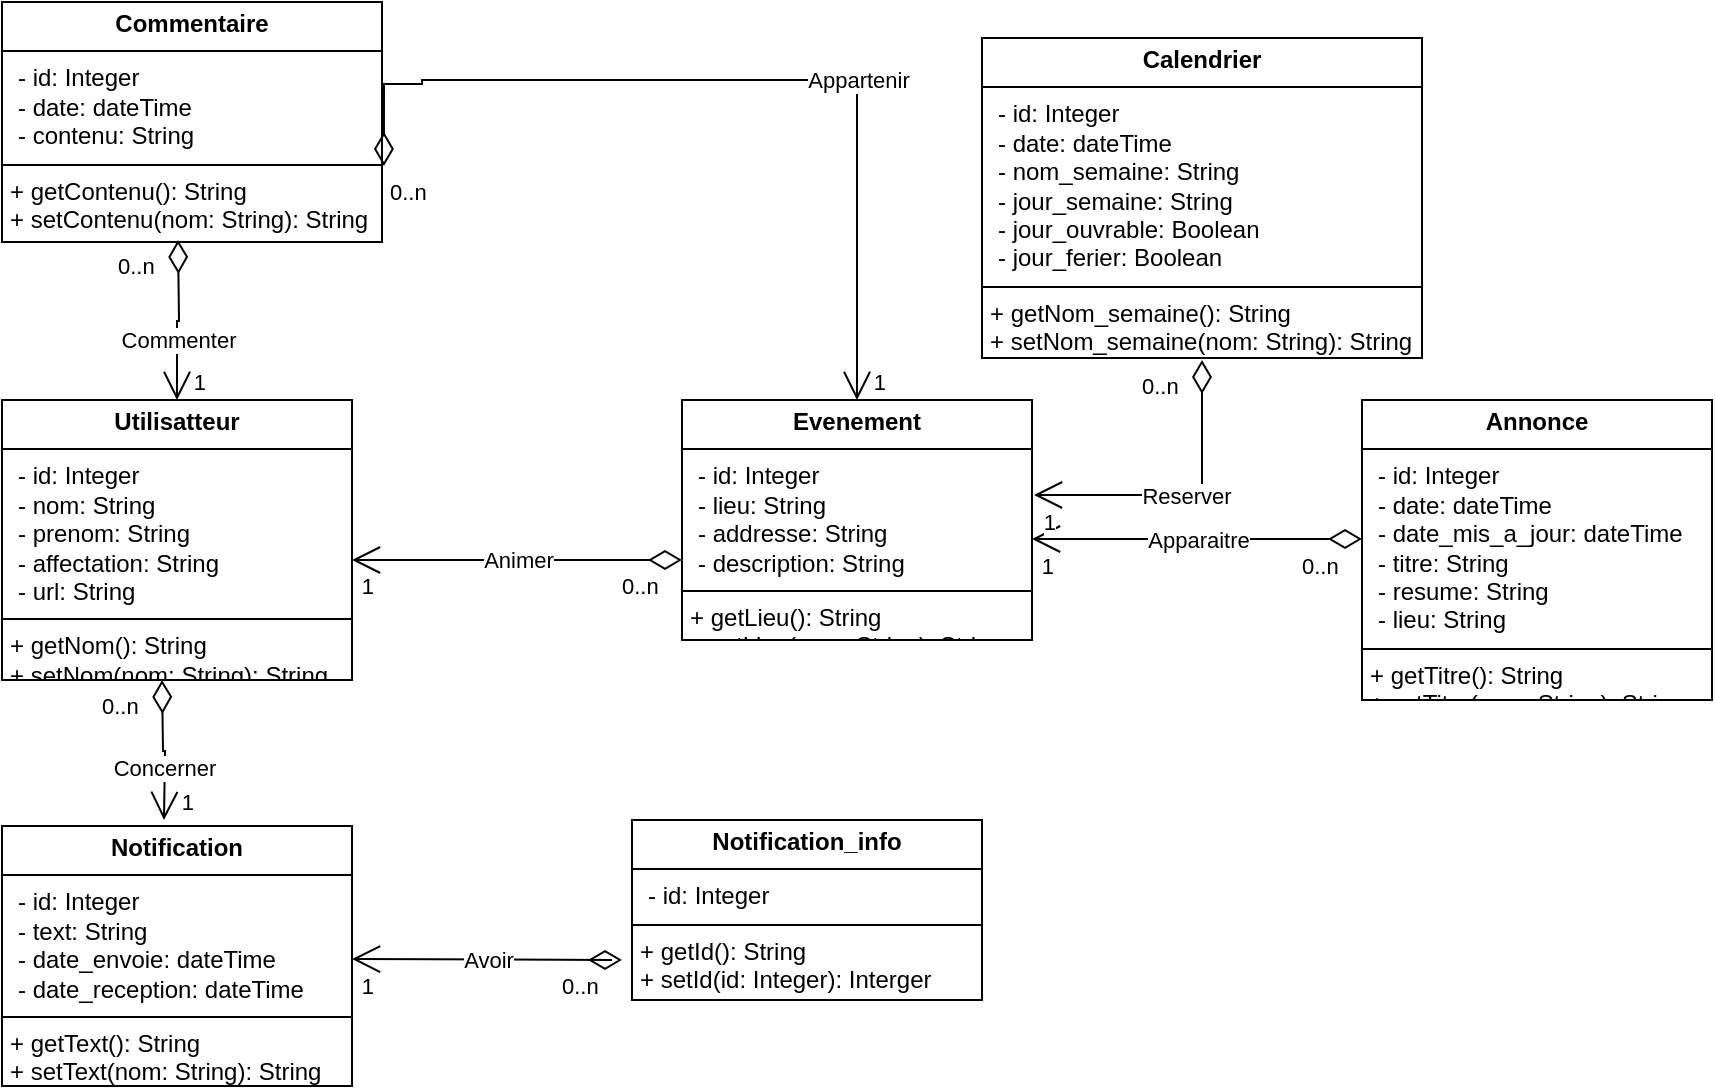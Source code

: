 <mxfile version="24.0.7" type="device">
  <diagram name="Page-1" id="0CKO2O5xHyluHMrH6ffI">
    <mxGraphModel dx="1194" dy="1610" grid="1" gridSize="10" guides="1" tooltips="1" connect="1" arrows="1" fold="1" page="1" pageScale="1" pageWidth="850" pageHeight="1100" math="0" shadow="0">
      <root>
        <mxCell id="0" />
        <mxCell id="1" parent="0" />
        <mxCell id="Z_Z--lY1mEqLF1B8V9jr-3" value="&lt;p style=&quot;margin:0px;margin-top:4px;text-align:center;&quot;&gt;&lt;b&gt;Utilisatteur&lt;/b&gt;&lt;/p&gt;&lt;hr size=&quot;1&quot; style=&quot;border-style:solid;&quot;&gt;&lt;p style=&quot;margin: 0px 0px 0px 8px;&quot;&gt;- id: Integer&lt;br&gt;&lt;/p&gt;&lt;p style=&quot;margin: 0px 0px 0px 8px;&quot;&gt;- nom: String&lt;br&gt;- prenom: String&lt;/p&gt;&lt;p style=&quot;margin: 0px 0px 0px 8px;&quot;&gt;- affectation: String&lt;br&gt;&lt;/p&gt;&lt;p style=&quot;margin: 0px 0px 0px 8px;&quot;&gt;- url: String&lt;/p&gt;&lt;hr size=&quot;1&quot; style=&quot;border-style:solid;&quot;&gt;&lt;p style=&quot;margin:0px;margin-left:4px;&quot;&gt;+ getNom(): String&lt;/p&gt;&lt;p style=&quot;margin:0px;margin-left:4px;&quot;&gt;+ setNom(nom: String): String&lt;/p&gt;" style="verticalAlign=top;align=left;overflow=fill;html=1;whiteSpace=wrap;" parent="1" vertex="1">
          <mxGeometry x="40" y="80" width="175" height="140" as="geometry" />
        </mxCell>
        <mxCell id="Z_Z--lY1mEqLF1B8V9jr-4" value="&lt;p style=&quot;margin:0px;margin-top:4px;text-align:center;&quot;&gt;&lt;b&gt;Evenement&lt;/b&gt;&lt;/p&gt;&lt;hr size=&quot;1&quot; style=&quot;border-style:solid;&quot;&gt;&lt;p style=&quot;margin: 0px 0px 0px 8px;&quot;&gt;- id: Integer&lt;br&gt;&lt;/p&gt;&lt;p style=&quot;margin: 0px 0px 0px 8px;&quot;&gt;- lieu: String&lt;br&gt;- addresse: String&lt;/p&gt;&lt;p style=&quot;margin: 0px 0px 0px 8px;&quot;&gt;- description: String&lt;/p&gt;&lt;hr size=&quot;1&quot; style=&quot;border-style:solid;&quot;&gt;&lt;p style=&quot;margin:0px;margin-left:4px;&quot;&gt;+ getLieu(): String&lt;/p&gt;&lt;p style=&quot;margin:0px;margin-left:4px;&quot;&gt;+ setLieu(nom: String): String&lt;/p&gt;" style="verticalAlign=top;align=left;overflow=fill;html=1;whiteSpace=wrap;" parent="1" vertex="1">
          <mxGeometry x="380" y="80" width="175" height="120" as="geometry" />
        </mxCell>
        <mxCell id="Z_Z--lY1mEqLF1B8V9jr-5" value="&lt;p style=&quot;margin:0px;margin-top:4px;text-align:center;&quot;&gt;&lt;b&gt;Notification_info&lt;/b&gt;&lt;/p&gt;&lt;hr size=&quot;1&quot; style=&quot;border-style:solid;&quot;&gt;&lt;p style=&quot;margin: 0px 0px 0px 8px;&quot;&gt;- id: Integer&lt;/p&gt;&lt;hr size=&quot;1&quot; style=&quot;border-style:solid;&quot;&gt;&lt;p style=&quot;margin:0px;margin-left:4px;&quot;&gt;+ getId(): String&lt;/p&gt;&lt;p style=&quot;margin:0px;margin-left:4px;&quot;&gt;+ setId(id: Integer): Interger&lt;/p&gt;" style="verticalAlign=top;align=left;overflow=fill;html=1;whiteSpace=wrap;" parent="1" vertex="1">
          <mxGeometry x="355" y="290" width="175" height="90" as="geometry" />
        </mxCell>
        <mxCell id="Z_Z--lY1mEqLF1B8V9jr-6" value="&lt;p style=&quot;margin:0px;margin-top:4px;text-align:center;&quot;&gt;&lt;b&gt;Notification&lt;/b&gt;&lt;/p&gt;&lt;hr size=&quot;1&quot; style=&quot;border-style:solid;&quot;&gt;&lt;p style=&quot;margin: 0px 0px 0px 8px;&quot;&gt;- id: Integer&lt;br&gt;&lt;/p&gt;&lt;p style=&quot;margin: 0px 0px 0px 8px;&quot;&gt;- text: String&lt;br&gt;- date_envoie: dateTime&lt;/p&gt;&lt;p style=&quot;margin: 0px 0px 0px 8px;&quot;&gt;- date_reception: dateTime&lt;/p&gt;&lt;hr size=&quot;1&quot; style=&quot;border-style:solid;&quot;&gt;&lt;p style=&quot;margin:0px;margin-left:4px;&quot;&gt;+ getText(): String&lt;/p&gt;&lt;p style=&quot;margin:0px;margin-left:4px;&quot;&gt;+ setText(nom: String): String&lt;/p&gt;" style="verticalAlign=top;align=left;overflow=fill;html=1;whiteSpace=wrap;" parent="1" vertex="1">
          <mxGeometry x="40" y="293" width="175" height="130" as="geometry" />
        </mxCell>
        <mxCell id="Z_Z--lY1mEqLF1B8V9jr-7" value="&lt;p style=&quot;margin:0px;margin-top:4px;text-align:center;&quot;&gt;&lt;b&gt;Annonce&lt;/b&gt;&lt;/p&gt;&lt;hr size=&quot;1&quot; style=&quot;border-style:solid;&quot;&gt;&lt;p style=&quot;margin: 0px 0px 0px 8px;&quot;&gt;- id: Integer&lt;br&gt;&lt;/p&gt;&lt;p style=&quot;margin: 0px 0px 0px 8px;&quot;&gt;- date: dateTime&lt;/p&gt;&lt;p style=&quot;margin: 0px 0px 0px 8px;&quot;&gt;- date_mis_a_jour: dateTime&lt;br&gt;- titre: String&lt;/p&gt;&lt;p style=&quot;margin: 0px 0px 0px 8px;&quot;&gt;- resume: String&lt;br&gt;&lt;/p&gt;&lt;p style=&quot;margin: 0px 0px 0px 8px;&quot;&gt;- lieu: String&lt;/p&gt;&lt;hr size=&quot;1&quot; style=&quot;border-style:solid;&quot;&gt;&lt;p style=&quot;margin:0px;margin-left:4px;&quot;&gt;+ getTitre(): String&lt;/p&gt;&lt;p style=&quot;margin:0px;margin-left:4px;&quot;&gt;+ setTitre(nom: String): String&lt;/p&gt;" style="verticalAlign=top;align=left;overflow=fill;html=1;whiteSpace=wrap;" parent="1" vertex="1">
          <mxGeometry x="720" y="80" width="175" height="150" as="geometry" />
        </mxCell>
        <mxCell id="Z_Z--lY1mEqLF1B8V9jr-9" value="&lt;p style=&quot;margin:0px;margin-top:4px;text-align:center;&quot;&gt;&lt;b&gt;Commentaire&lt;/b&gt;&lt;/p&gt;&lt;hr size=&quot;1&quot; style=&quot;border-style:solid;&quot;&gt;&lt;p style=&quot;margin: 0px 0px 0px 8px;&quot;&gt;- id: Integer&lt;br&gt;&lt;/p&gt;&lt;p style=&quot;margin: 0px 0px 0px 8px;&quot;&gt;- date: dateTime&lt;/p&gt;&lt;p style=&quot;margin: 0px 0px 0px 8px;&quot;&gt;- contenu: String&lt;/p&gt;&lt;hr size=&quot;1&quot; style=&quot;border-style:solid;&quot;&gt;&lt;p style=&quot;margin:0px;margin-left:4px;&quot;&gt;+ getContenu(): String&lt;/p&gt;&lt;p style=&quot;margin:0px;margin-left:4px;&quot;&gt;+ setContenu(nom: String): String&lt;/p&gt;" style="verticalAlign=top;align=left;overflow=fill;html=1;whiteSpace=wrap;" parent="1" vertex="1">
          <mxGeometry x="40" y="-119" width="190" height="120" as="geometry" />
        </mxCell>
        <mxCell id="Z_Z--lY1mEqLF1B8V9jr-10" value="&lt;p style=&quot;margin:0px;margin-top:4px;text-align:center;&quot;&gt;&lt;b&gt;Calendrier&lt;/b&gt;&lt;/p&gt;&lt;hr size=&quot;1&quot; style=&quot;border-style:solid;&quot;&gt;&lt;p style=&quot;margin: 0px 0px 0px 8px;&quot;&gt;- id: Integer&lt;br&gt;&lt;/p&gt;&lt;p style=&quot;margin: 0px 0px 0px 8px;&quot;&gt;- date: dateTime&lt;/p&gt;&lt;p style=&quot;margin: 0px 0px 0px 8px;&quot;&gt;- nom_semaine: String&lt;/p&gt;&lt;p style=&quot;margin: 0px 0px 0px 8px;&quot;&gt;- jour_semaine: String&lt;br&gt;&lt;/p&gt;&lt;p style=&quot;margin: 0px 0px 0px 8px;&quot;&gt;- jour_ouvrable: Boolean&lt;br&gt;&lt;/p&gt;&lt;p style=&quot;margin: 0px 0px 0px 8px;&quot;&gt;- jour_ferier: Boolean&lt;br&gt;&lt;/p&gt;&lt;hr size=&quot;1&quot; style=&quot;border-style:solid;&quot;&gt;&lt;p style=&quot;margin:0px;margin-left:4px;&quot;&gt;+ getN&lt;span style=&quot;background-color: initial;&quot;&gt;om_semaine&lt;/span&gt;&lt;span style=&quot;background-color: initial;&quot;&gt;(): String&lt;/span&gt;&lt;/p&gt;&lt;p style=&quot;margin:0px;margin-left:4px;&quot;&gt;+ setN&lt;span style=&quot;background-color: initial;&quot;&gt;om_semaine&lt;/span&gt;&lt;span style=&quot;background-color: initial;&quot;&gt;(nom: String): String&lt;/span&gt;&lt;/p&gt;" style="verticalAlign=top;align=left;overflow=fill;html=1;whiteSpace=wrap;" parent="1" vertex="1">
          <mxGeometry x="530" y="-101" width="220" height="160" as="geometry" />
        </mxCell>
        <mxCell id="mLJMJakUNoVDFBBOTAfv-13" value="Animer" style="endArrow=open;html=1;endSize=12;startArrow=diamondThin;startSize=14;startFill=0;edgeStyle=orthogonalEdgeStyle;rounded=0;" edge="1" parent="1">
          <mxGeometry relative="1" as="geometry">
            <mxPoint x="380" y="160" as="sourcePoint" />
            <mxPoint x="215" y="160" as="targetPoint" />
            <Array as="points">
              <mxPoint x="345" y="160" />
              <mxPoint x="345" y="160" />
            </Array>
          </mxGeometry>
        </mxCell>
        <mxCell id="mLJMJakUNoVDFBBOTAfv-14" value="0..n" style="edgeLabel;resizable=0;html=1;align=left;verticalAlign=top;" connectable="0" vertex="1" parent="mLJMJakUNoVDFBBOTAfv-13">
          <mxGeometry x="-1" relative="1" as="geometry">
            <mxPoint x="-32" as="offset" />
          </mxGeometry>
        </mxCell>
        <mxCell id="mLJMJakUNoVDFBBOTAfv-15" value="1" style="edgeLabel;resizable=0;html=1;align=right;verticalAlign=top;" connectable="0" vertex="1" parent="mLJMJakUNoVDFBBOTAfv-13">
          <mxGeometry x="1" relative="1" as="geometry">
            <mxPoint x="11" as="offset" />
          </mxGeometry>
        </mxCell>
        <mxCell id="mLJMJakUNoVDFBBOTAfv-16" value="Apparaitre" style="endArrow=open;html=1;endSize=12;startArrow=diamondThin;startSize=14;startFill=0;edgeStyle=orthogonalEdgeStyle;rounded=0;" edge="1" parent="1">
          <mxGeometry relative="1" as="geometry">
            <mxPoint x="720" y="149.5" as="sourcePoint" />
            <mxPoint x="555" y="149.5" as="targetPoint" />
            <Array as="points">
              <mxPoint x="685" y="149.5" />
              <mxPoint x="685" y="149.5" />
            </Array>
          </mxGeometry>
        </mxCell>
        <mxCell id="mLJMJakUNoVDFBBOTAfv-17" value="0..n" style="edgeLabel;resizable=0;html=1;align=left;verticalAlign=top;" connectable="0" vertex="1" parent="mLJMJakUNoVDFBBOTAfv-16">
          <mxGeometry x="-1" relative="1" as="geometry">
            <mxPoint x="-32" as="offset" />
          </mxGeometry>
        </mxCell>
        <mxCell id="mLJMJakUNoVDFBBOTAfv-18" value="1" style="edgeLabel;resizable=0;html=1;align=right;verticalAlign=top;" connectable="0" vertex="1" parent="mLJMJakUNoVDFBBOTAfv-16">
          <mxGeometry x="1" relative="1" as="geometry">
            <mxPoint x="11" as="offset" />
          </mxGeometry>
        </mxCell>
        <mxCell id="mLJMJakUNoVDFBBOTAfv-19" value="Commenter" style="endArrow=open;html=1;endSize=12;startArrow=diamondThin;startSize=14;startFill=0;edgeStyle=orthogonalEdgeStyle;rounded=0;entryX=0.5;entryY=0;entryDx=0;entryDy=0;" edge="1" parent="1" target="Z_Z--lY1mEqLF1B8V9jr-3">
          <mxGeometry x="0.273" relative="1" as="geometry">
            <mxPoint x="128" as="sourcePoint" />
            <mxPoint x="127" y="70" as="targetPoint" />
            <Array as="points" />
            <mxPoint as="offset" />
          </mxGeometry>
        </mxCell>
        <mxCell id="mLJMJakUNoVDFBBOTAfv-20" value="0..n" style="edgeLabel;resizable=0;html=1;align=left;verticalAlign=top;" connectable="0" vertex="1" parent="mLJMJakUNoVDFBBOTAfv-19">
          <mxGeometry x="-1" relative="1" as="geometry">
            <mxPoint x="-32" as="offset" />
          </mxGeometry>
        </mxCell>
        <mxCell id="mLJMJakUNoVDFBBOTAfv-21" value="1" style="edgeLabel;resizable=0;html=1;align=right;verticalAlign=top;" connectable="0" vertex="1" parent="mLJMJakUNoVDFBBOTAfv-19">
          <mxGeometry x="1" relative="1" as="geometry">
            <mxPoint x="15" y="-22" as="offset" />
          </mxGeometry>
        </mxCell>
        <mxCell id="mLJMJakUNoVDFBBOTAfv-22" value="Appartenir" style="endArrow=open;html=1;endSize=12;startArrow=diamondThin;startSize=14;startFill=0;edgeStyle=orthogonalEdgeStyle;rounded=0;entryX=0.5;entryY=0;entryDx=0;entryDy=0;exitX=1.005;exitY=0.683;exitDx=0;exitDy=0;exitPerimeter=0;" edge="1" parent="1" source="Z_Z--lY1mEqLF1B8V9jr-9" target="Z_Z--lY1mEqLF1B8V9jr-4">
          <mxGeometry x="0.273" relative="1" as="geometry">
            <mxPoint x="250" y="-30" as="sourcePoint" />
            <mxPoint x="320" y="120" as="targetPoint" />
            <Array as="points">
              <mxPoint x="250" y="-78" />
              <mxPoint x="250" y="-80" />
              <mxPoint x="468" y="-80" />
            </Array>
            <mxPoint as="offset" />
          </mxGeometry>
        </mxCell>
        <mxCell id="mLJMJakUNoVDFBBOTAfv-23" value="0..n" style="edgeLabel;resizable=0;html=1;align=left;verticalAlign=top;" connectable="0" vertex="1" parent="mLJMJakUNoVDFBBOTAfv-22">
          <mxGeometry x="-1" relative="1" as="geometry">
            <mxPoint x="1" as="offset" />
          </mxGeometry>
        </mxCell>
        <mxCell id="mLJMJakUNoVDFBBOTAfv-24" value="1" style="edgeLabel;resizable=0;html=1;align=right;verticalAlign=top;" connectable="0" vertex="1" parent="mLJMJakUNoVDFBBOTAfv-22">
          <mxGeometry x="1" relative="1" as="geometry">
            <mxPoint x="15" y="-22" as="offset" />
          </mxGeometry>
        </mxCell>
        <mxCell id="mLJMJakUNoVDFBBOTAfv-29" value="Reserver" style="endArrow=open;html=1;endSize=12;startArrow=diamondThin;startSize=14;startFill=0;edgeStyle=orthogonalEdgeStyle;rounded=0;" edge="1" parent="1">
          <mxGeometry relative="1" as="geometry">
            <mxPoint x="640" y="60" as="sourcePoint" />
            <mxPoint x="556" y="127.5" as="targetPoint" />
            <Array as="points">
              <mxPoint x="640" y="128" />
            </Array>
          </mxGeometry>
        </mxCell>
        <mxCell id="mLJMJakUNoVDFBBOTAfv-30" value="0..n" style="edgeLabel;resizable=0;html=1;align=left;verticalAlign=top;" connectable="0" vertex="1" parent="mLJMJakUNoVDFBBOTAfv-29">
          <mxGeometry x="-1" relative="1" as="geometry">
            <mxPoint x="-32" as="offset" />
          </mxGeometry>
        </mxCell>
        <mxCell id="mLJMJakUNoVDFBBOTAfv-31" value="1" style="edgeLabel;resizable=0;html=1;align=right;verticalAlign=top;" connectable="0" vertex="1" parent="mLJMJakUNoVDFBBOTAfv-29">
          <mxGeometry x="1" relative="1" as="geometry">
            <mxPoint x="11" as="offset" />
          </mxGeometry>
        </mxCell>
        <mxCell id="mLJMJakUNoVDFBBOTAfv-32" value="Avoir" style="endArrow=open;html=1;endSize=12;startArrow=diamondThin;startSize=14;startFill=0;edgeStyle=orthogonalEdgeStyle;rounded=0;" edge="1" parent="1">
          <mxGeometry relative="1" as="geometry">
            <mxPoint x="350" y="360" as="sourcePoint" />
            <mxPoint x="215" y="359.5" as="targetPoint" />
            <Array as="points">
              <mxPoint x="345" y="359.5" />
              <mxPoint x="345" y="359.5" />
            </Array>
          </mxGeometry>
        </mxCell>
        <mxCell id="mLJMJakUNoVDFBBOTAfv-33" value="0..n" style="edgeLabel;resizable=0;html=1;align=left;verticalAlign=top;" connectable="0" vertex="1" parent="mLJMJakUNoVDFBBOTAfv-32">
          <mxGeometry x="-1" relative="1" as="geometry">
            <mxPoint x="-32" as="offset" />
          </mxGeometry>
        </mxCell>
        <mxCell id="mLJMJakUNoVDFBBOTAfv-34" value="1" style="edgeLabel;resizable=0;html=1;align=right;verticalAlign=top;" connectable="0" vertex="1" parent="mLJMJakUNoVDFBBOTAfv-32">
          <mxGeometry x="1" relative="1" as="geometry">
            <mxPoint x="11" as="offset" />
          </mxGeometry>
        </mxCell>
        <mxCell id="mLJMJakUNoVDFBBOTAfv-35" value="Concerner" style="endArrow=open;html=1;endSize=12;startArrow=diamondThin;startSize=14;startFill=0;edgeStyle=orthogonalEdgeStyle;rounded=0;" edge="1" parent="1">
          <mxGeometry x="0.273" relative="1" as="geometry">
            <mxPoint x="120" y="220" as="sourcePoint" />
            <mxPoint x="121" y="290" as="targetPoint" />
            <Array as="points" />
            <mxPoint as="offset" />
          </mxGeometry>
        </mxCell>
        <mxCell id="mLJMJakUNoVDFBBOTAfv-36" value="0..n" style="edgeLabel;resizable=0;html=1;align=left;verticalAlign=top;" connectable="0" vertex="1" parent="mLJMJakUNoVDFBBOTAfv-35">
          <mxGeometry x="-1" relative="1" as="geometry">
            <mxPoint x="-32" as="offset" />
          </mxGeometry>
        </mxCell>
        <mxCell id="mLJMJakUNoVDFBBOTAfv-37" value="1" style="edgeLabel;resizable=0;html=1;align=right;verticalAlign=top;" connectable="0" vertex="1" parent="mLJMJakUNoVDFBBOTAfv-35">
          <mxGeometry x="1" relative="1" as="geometry">
            <mxPoint x="15" y="-22" as="offset" />
          </mxGeometry>
        </mxCell>
      </root>
    </mxGraphModel>
  </diagram>
</mxfile>
